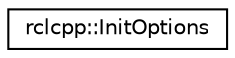 digraph "Graphical Class Hierarchy"
{
  edge [fontname="Helvetica",fontsize="10",labelfontname="Helvetica",labelfontsize="10"];
  node [fontname="Helvetica",fontsize="10",shape=record];
  rankdir="LR";
  Node0 [label="rclcpp::InitOptions",height=0.2,width=0.4,color="black", fillcolor="white", style="filled",URL="$classrclcpp_1_1InitOptions.html",tooltip="Encapsulation of options for initializing rclcpp. "];
}
